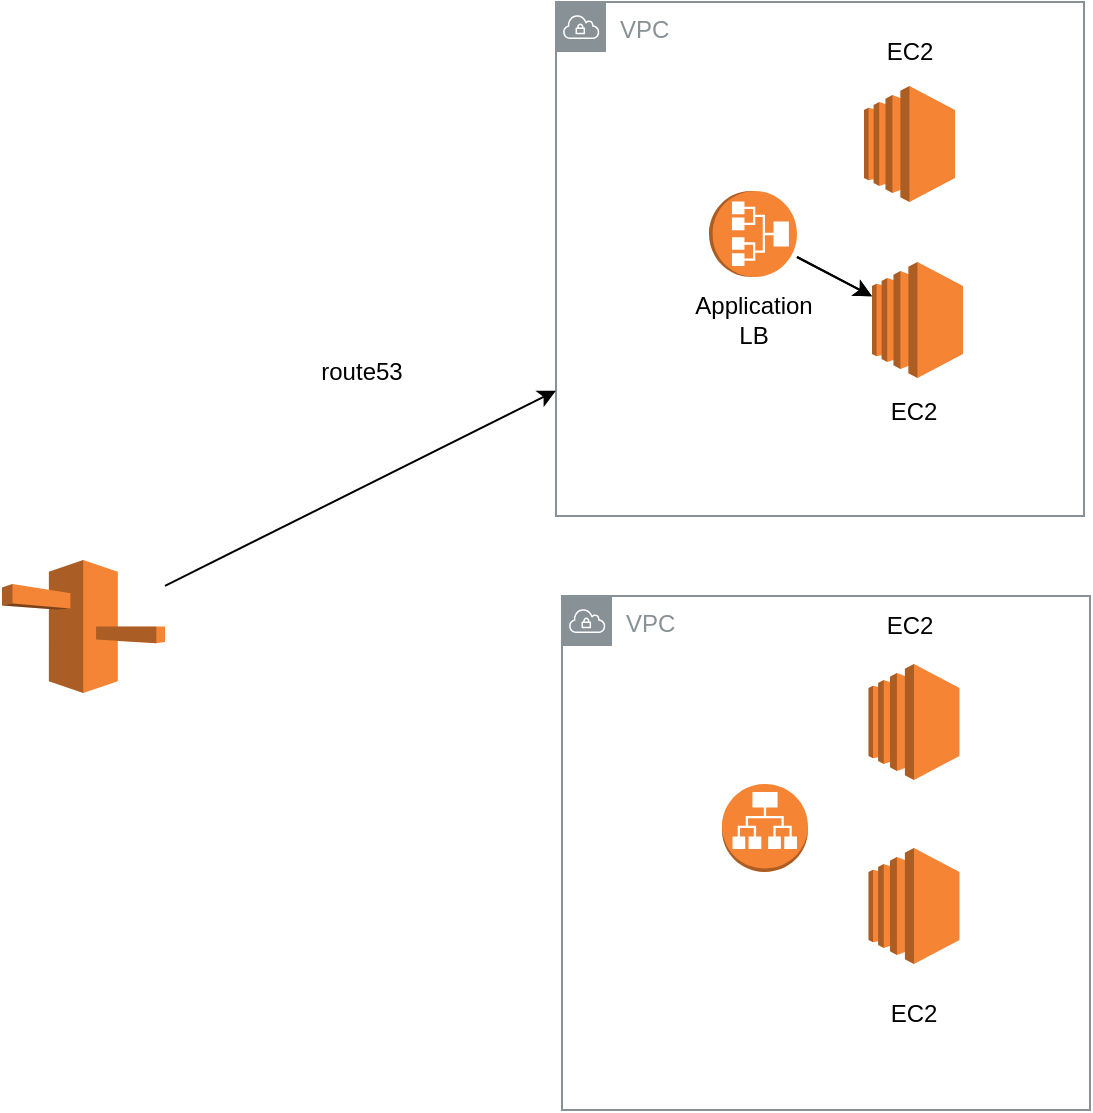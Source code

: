 <mxfile version="24.0.2" type="github">
  <diagram name="Page-1" id="XMXRdaRko00UF5NanAgS">
    <mxGraphModel dx="1010" dy="674" grid="0" gridSize="10" guides="1" tooltips="1" connect="1" arrows="1" fold="1" page="1" pageScale="1" pageWidth="850" pageHeight="1100" math="0" shadow="0">
      <root>
        <mxCell id="0" />
        <mxCell id="1" parent="0" />
        <mxCell id="sGE9HZtsF7V_BMND4J4V-2" value="VPC" style="sketch=0;outlineConnect=0;gradientColor=none;html=1;whiteSpace=wrap;fontSize=12;fontStyle=0;shape=mxgraph.aws4.group;grIcon=mxgraph.aws4.group_vpc;strokeColor=#879196;fillColor=none;verticalAlign=top;align=left;spacingLeft=30;fontColor=#879196;dashed=0;" vertex="1" parent="1">
          <mxGeometry x="469" y="132" width="264" height="257" as="geometry" />
        </mxCell>
        <mxCell id="sGE9HZtsF7V_BMND4J4V-3" value="" style="outlineConnect=0;dashed=0;verticalLabelPosition=bottom;verticalAlign=top;align=center;html=1;shape=mxgraph.aws3.ec2;fillColor=#F58534;gradientColor=none;" vertex="1" parent="1">
          <mxGeometry x="623" y="174" width="45.5" height="58" as="geometry" />
        </mxCell>
        <mxCell id="sGE9HZtsF7V_BMND4J4V-4" value="" style="outlineConnect=0;dashed=0;verticalLabelPosition=bottom;verticalAlign=top;align=center;html=1;shape=mxgraph.aws3.ec2;fillColor=#F58534;gradientColor=none;" vertex="1" parent="1">
          <mxGeometry x="627" y="262" width="45.5" height="58" as="geometry" />
        </mxCell>
        <mxCell id="sGE9HZtsF7V_BMND4J4V-21" value="" style="edgeStyle=none;rounded=0;orthogonalLoop=1;jettySize=auto;html=1;" edge="1" parent="1" source="sGE9HZtsF7V_BMND4J4V-5" target="sGE9HZtsF7V_BMND4J4V-4">
          <mxGeometry relative="1" as="geometry" />
        </mxCell>
        <mxCell id="sGE9HZtsF7V_BMND4J4V-22" value="" style="edgeStyle=none;rounded=0;orthogonalLoop=1;jettySize=auto;html=1;" edge="1" parent="1" source="sGE9HZtsF7V_BMND4J4V-5" target="sGE9HZtsF7V_BMND4J4V-4">
          <mxGeometry relative="1" as="geometry" />
        </mxCell>
        <mxCell id="sGE9HZtsF7V_BMND4J4V-5" value="" style="outlineConnect=0;dashed=0;verticalLabelPosition=bottom;verticalAlign=top;align=center;html=1;shape=mxgraph.aws3.application_load_balancer;fillColor=#F58534;gradientColor=none;direction=south;" vertex="1" parent="1">
          <mxGeometry x="545.5" y="226.5" width="44" height="43" as="geometry" />
        </mxCell>
        <mxCell id="sGE9HZtsF7V_BMND4J4V-7" value="" style="edgeStyle=none;rounded=0;orthogonalLoop=1;jettySize=auto;html=1;" edge="1" parent="1" source="sGE9HZtsF7V_BMND4J4V-6" target="sGE9HZtsF7V_BMND4J4V-2">
          <mxGeometry relative="1" as="geometry" />
        </mxCell>
        <mxCell id="sGE9HZtsF7V_BMND4J4V-6" value="" style="outlineConnect=0;dashed=0;verticalLabelPosition=bottom;verticalAlign=top;align=center;html=1;shape=mxgraph.aws3.route_53;fillColor=#F58536;gradientColor=none;" vertex="1" parent="1">
          <mxGeometry x="192" y="411" width="81.5" height="66.5" as="geometry" />
        </mxCell>
        <mxCell id="sGE9HZtsF7V_BMND4J4V-9" value="route53" style="text;strokeColor=none;align=center;fillColor=none;html=1;verticalAlign=middle;whiteSpace=wrap;rounded=0;" vertex="1" parent="1">
          <mxGeometry x="342" y="302" width="60" height="30" as="geometry" />
        </mxCell>
        <mxCell id="sGE9HZtsF7V_BMND4J4V-10" value="Application LB" style="text;strokeColor=none;align=center;fillColor=none;html=1;verticalAlign=middle;whiteSpace=wrap;rounded=0;" vertex="1" parent="1">
          <mxGeometry x="537.5" y="276" width="60" height="30" as="geometry" />
        </mxCell>
        <mxCell id="sGE9HZtsF7V_BMND4J4V-11" value="EC2" style="text;strokeColor=none;align=center;fillColor=none;html=1;verticalAlign=middle;whiteSpace=wrap;rounded=0;" vertex="1" parent="1">
          <mxGeometry x="615.75" y="142" width="60" height="30" as="geometry" />
        </mxCell>
        <mxCell id="sGE9HZtsF7V_BMND4J4V-12" value="EC2" style="text;strokeColor=none;align=center;fillColor=none;html=1;verticalAlign=middle;whiteSpace=wrap;rounded=0;" vertex="1" parent="1">
          <mxGeometry x="618" y="322" width="60" height="30" as="geometry" />
        </mxCell>
        <mxCell id="sGE9HZtsF7V_BMND4J4V-13" value="VPC" style="sketch=0;outlineConnect=0;gradientColor=none;html=1;whiteSpace=wrap;fontSize=12;fontStyle=0;shape=mxgraph.aws4.group;grIcon=mxgraph.aws4.group_vpc;strokeColor=#879196;fillColor=none;verticalAlign=top;align=left;spacingLeft=30;fontColor=#879196;dashed=0;" vertex="1" parent="1">
          <mxGeometry x="472" y="429" width="264" height="257" as="geometry" />
        </mxCell>
        <mxCell id="sGE9HZtsF7V_BMND4J4V-14" value="" style="outlineConnect=0;dashed=0;verticalLabelPosition=bottom;verticalAlign=top;align=center;html=1;shape=mxgraph.aws3.application_load_balancer;fillColor=#F58534;gradientColor=none;" vertex="1" parent="1">
          <mxGeometry x="552" y="523" width="43" height="44" as="geometry" />
        </mxCell>
        <mxCell id="sGE9HZtsF7V_BMND4J4V-15" value="" style="outlineConnect=0;dashed=0;verticalLabelPosition=bottom;verticalAlign=top;align=center;html=1;shape=mxgraph.aws3.ec2;fillColor=#F58534;gradientColor=none;" vertex="1" parent="1">
          <mxGeometry x="625.25" y="463" width="45.5" height="58" as="geometry" />
        </mxCell>
        <mxCell id="sGE9HZtsF7V_BMND4J4V-16" value="" style="outlineConnect=0;dashed=0;verticalLabelPosition=bottom;verticalAlign=top;align=center;html=1;shape=mxgraph.aws3.ec2;fillColor=#F58534;gradientColor=none;" vertex="1" parent="1">
          <mxGeometry x="625.25" y="555" width="45.5" height="58" as="geometry" />
        </mxCell>
        <mxCell id="sGE9HZtsF7V_BMND4J4V-17" value="EC2" style="text;strokeColor=none;align=center;fillColor=none;html=1;verticalAlign=middle;whiteSpace=wrap;rounded=0;" vertex="1" parent="1">
          <mxGeometry x="615.75" y="429.25" width="60" height="30" as="geometry" />
        </mxCell>
        <mxCell id="sGE9HZtsF7V_BMND4J4V-18" value="EC2" style="text;strokeColor=none;align=center;fillColor=none;html=1;verticalAlign=middle;whiteSpace=wrap;rounded=0;" vertex="1" parent="1">
          <mxGeometry x="618" y="623" width="60" height="30" as="geometry" />
        </mxCell>
      </root>
    </mxGraphModel>
  </diagram>
</mxfile>
